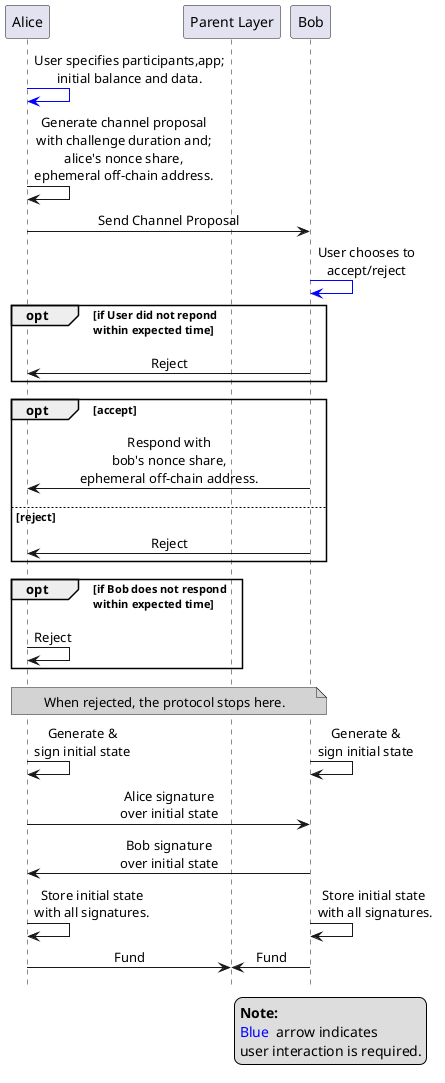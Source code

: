 ' SPDX-FileCopyrightText: 2021 Hyperledger
' SPDX-License-Identifier: CC-BY-4.0

@startuml open_generic
!pragma teoz true
hide footbox
skinparam SequenceMessageAlign center

participant "Alice" as alice
participant "Parent Layer" as parentLayer
participant "Bob" as bob

alice -[#blue]> alice: User specifies participants,app;\ninitial balance and data.
alice -> alice: Generate channel proposal\nwith challenge duration and;\nalice's nonce share,\nephemeral off-chain address.
alice -> bob: Send Channel Proposal
bob -[#blue]> bob: User chooses to\naccept/reject
opt if User did not repond\nwithin expected time
alice <- bob: Reject
end

opt accept
alice <- bob: Respond with\nbob's nonce share,\nephemeral off-chain address.
else reject
alice <- bob: Reject
end

opt if Bob does not respond\nwithin expected time
alice -> alice: Reject
end

note over alice, bob #LightGray
When rejected, the protocol stops here.
end note

alice -> alice: Generate &\nsign initial state
& bob -> bob: Generate &\nsign initial state
alice -> bob: Alice signature\nover initial state
alice <- bob: Bob signature\nover initial state
bob -> bob: Store initial state \nwith all signatures.
& alice -> alice: Store initial state\nwith all signatures.

alice -> parentLayer: Fund
& bob -> parentLayer: Fund

legend bottom right
<b>Note:</b>
<color:blue>Blue </color> arrow indicates
user interaction is required.
endlegend

@enduml
